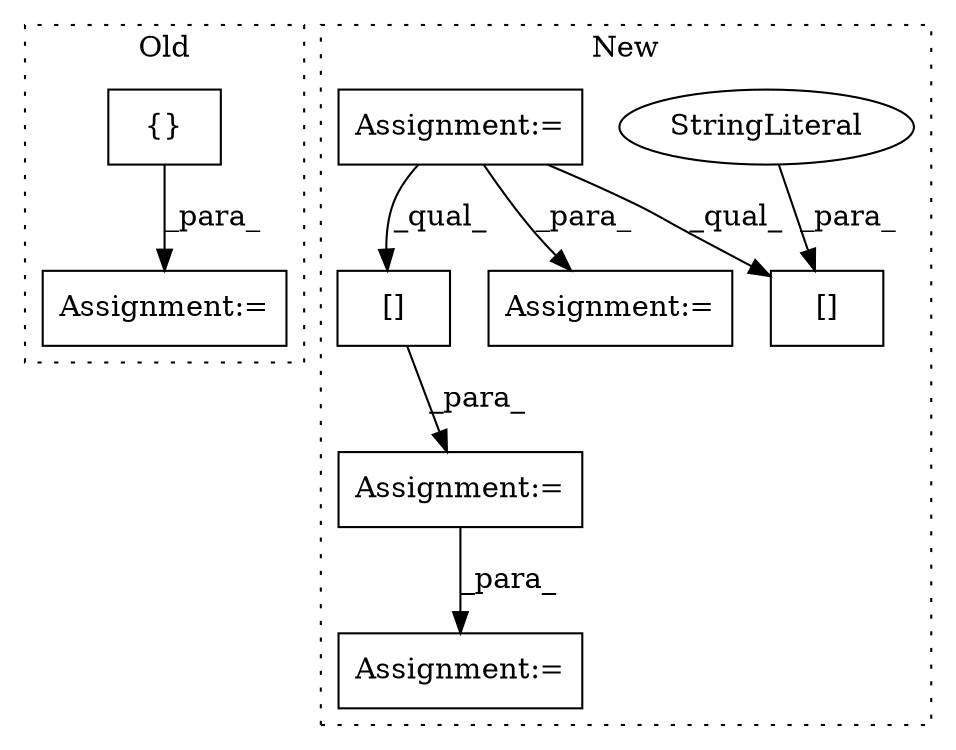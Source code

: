 digraph G {
subgraph cluster0 {
1 [label="{}" a="4" s="3015,3021" l="1,1" shape="box"];
3 [label="Assignment:=" a="7" s="2994" l="1" shape="box"];
label = "Old";
style="dotted";
}
subgraph cluster1 {
2 [label="[]" a="2" s="3083,3122" l="22,1" shape="box"];
4 [label="StringLiteral" a="45" s="3105" l="17" shape="ellipse"];
5 [label="Assignment:=" a="7" s="2805" l="1" shape="box"];
6 [label="[]" a="2" s="2886,2900" l="13,1" shape="box"];
7 [label="Assignment:=" a="7" s="2985" l="2" shape="box"];
8 [label="Assignment:=" a="7" s="3142" l="1" shape="box"];
9 [label="Assignment:=" a="7" s="2885" l="1" shape="box"];
label = "New";
style="dotted";
}
1 -> 3 [label="_para_"];
4 -> 2 [label="_para_"];
5 -> 6 [label="_qual_"];
5 -> 2 [label="_qual_"];
5 -> 8 [label="_para_"];
6 -> 9 [label="_para_"];
9 -> 7 [label="_para_"];
}